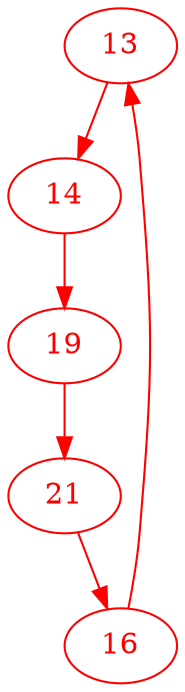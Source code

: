 digraph g{
node [color = red, fontcolor=red]; 13 14 16 19 21 ;
13 -> 14 [color=red] ;
14 -> 19 [color=red] ;
16 -> 13 [color=red] ;
19 -> 21 [color=red] ;
21 -> 16 [color=red] ;
}